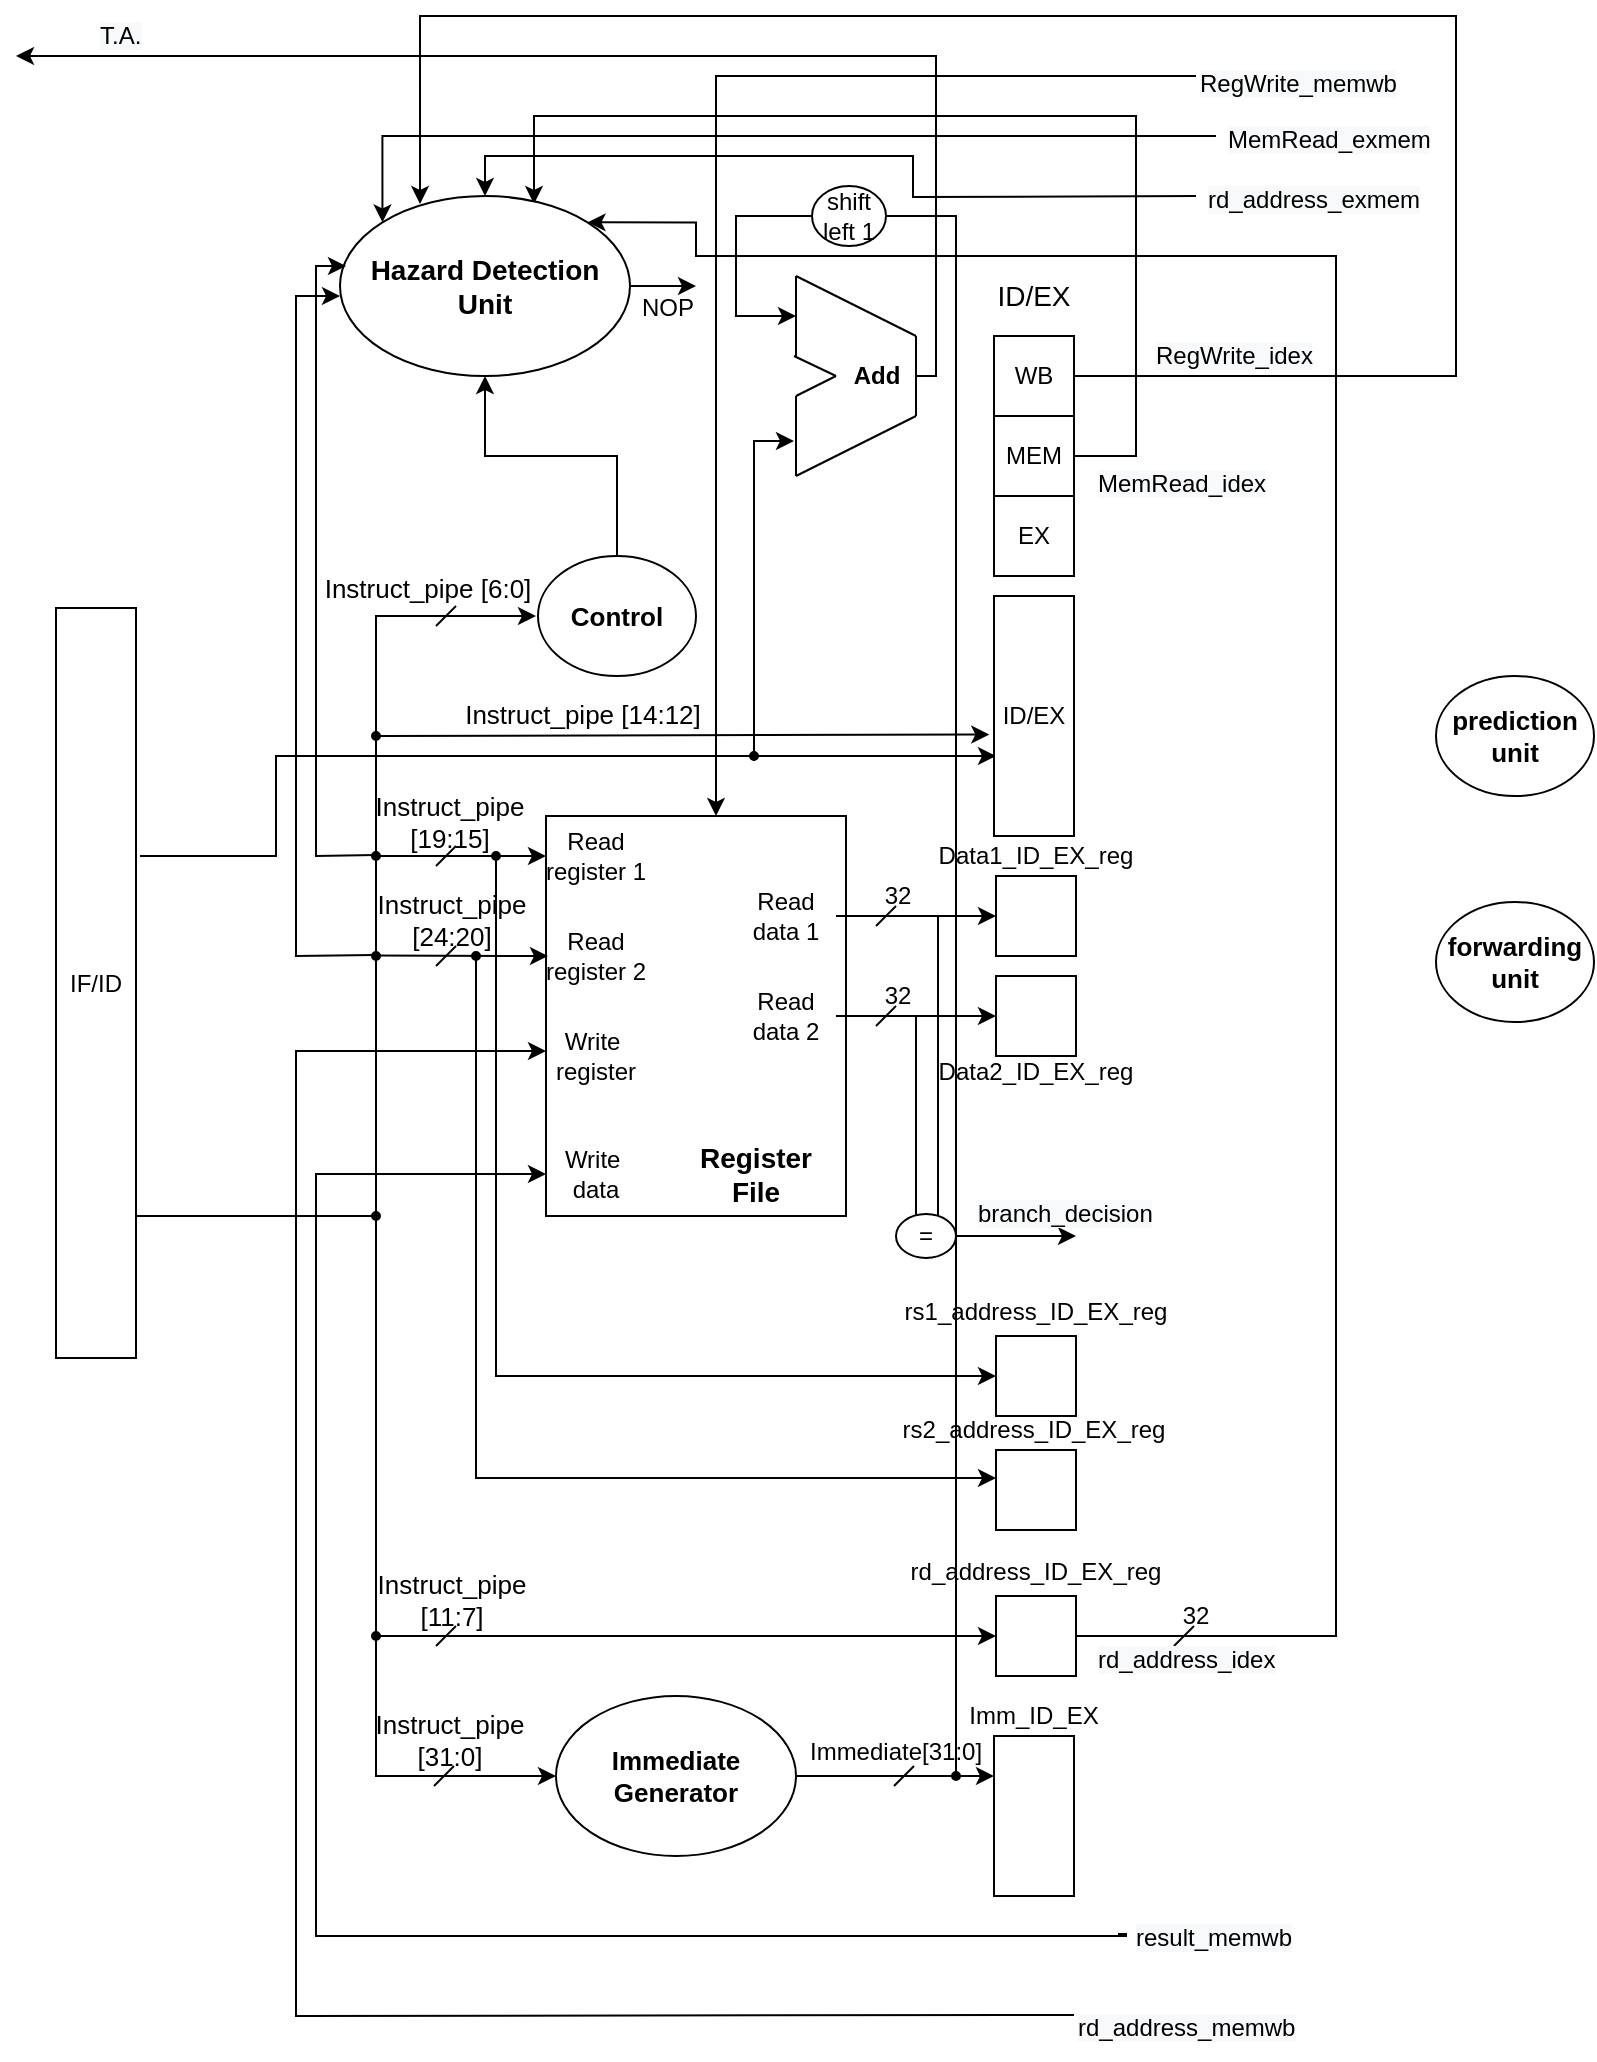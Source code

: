 <mxfile version="14.4.2" type="device"><diagram id="C4D67ffuTDaYjJX6yr9e" name="Page-1"><mxGraphModel dx="868" dy="450" grid="1" gridSize="10" guides="1" tooltips="1" connect="1" arrows="1" fold="1" page="1" pageScale="1" pageWidth="827" pageHeight="1169" math="0" shadow="0"><root><mxCell id="0"/><mxCell id="1" parent="0"/><mxCell id="l9WlV2qs4b8OpY1RFIN2-1" value="" style="endArrow=none;html=1;" parent="1" edge="1"><mxGeometry width="50" height="50" relative="1" as="geometry"><mxPoint x="330" y="620" as="sourcePoint"/><mxPoint x="450" y="620" as="targetPoint"/></mxGeometry></mxCell><mxCell id="l9WlV2qs4b8OpY1RFIN2-2" value="" style="endArrow=classic;html=1;rounded=0;" parent="1" edge="1"><mxGeometry width="50" height="50" relative="1" as="geometry"><mxPoint x="450" y="621" as="sourcePoint"/><mxPoint x="535" y="440" as="targetPoint"/><Array as="points"><mxPoint x="450" y="520"/><mxPoint x="450" y="440"/></Array></mxGeometry></mxCell><mxCell id="IM8ucsLifQxLvVjgq8dF-1" style="edgeStyle=orthogonalEdgeStyle;rounded=0;orthogonalLoop=1;jettySize=auto;html=1;exitX=0;exitY=0.75;exitDx=0;exitDy=0;entryX=0;entryY=0.5;entryDx=0;entryDy=0;" edge="1" parent="1" target="l9WlV2qs4b8OpY1RFIN2-7"><mxGeometry relative="1" as="geometry"><mxPoint x="821" y="979" as="sourcePoint"/><Array as="points"><mxPoint x="825" y="979"/><mxPoint x="825" y="980"/><mxPoint x="420" y="980"/><mxPoint x="420" y="599"/></Array></mxGeometry></mxCell><mxCell id="IM8ucsLifQxLvVjgq8dF-5" style="edgeStyle=orthogonalEdgeStyle;rounded=0;orthogonalLoop=1;jettySize=auto;html=1;exitX=0;exitY=0.25;exitDx=0;exitDy=0;" edge="1" parent="1" source="IM8ucsLifQxLvVjgq8dF-4"><mxGeometry relative="1" as="geometry"><mxPoint x="535" y="537.5" as="targetPoint"/><mxPoint x="770" y="1047.5" as="sourcePoint"/><Array as="points"><mxPoint x="770" y="1020"/><mxPoint x="410" y="1020"/><mxPoint x="410" y="538"/></Array></mxGeometry></mxCell><mxCell id="IM8ucsLifQxLvVjgq8dF-6" style="edgeStyle=orthogonalEdgeStyle;rounded=0;orthogonalLoop=1;jettySize=auto;html=1;exitX=0.5;exitY=0;exitDx=0;exitDy=0;entryX=0.5;entryY=0;entryDx=0;entryDy=0;" edge="1" parent="1"><mxGeometry relative="1" as="geometry"><mxPoint x="620" y="420" as="targetPoint"/><mxPoint x="860" y="50" as="sourcePoint"/><Array as="points"><mxPoint x="620" y="190"/><mxPoint x="620" y="190"/></Array></mxGeometry></mxCell><mxCell id="l9WlV2qs4b8OpY1RFIN2-3" value="" style="rounded=0;whiteSpace=wrap;html=1;" parent="1" vertex="1"><mxGeometry x="535" y="420" width="150" height="200" as="geometry"/></mxCell><mxCell id="l9WlV2qs4b8OpY1RFIN2-4" value="Read register 1" style="text;html=1;strokeColor=none;fillColor=none;align=center;verticalAlign=middle;whiteSpace=wrap;rounded=0;" parent="1" vertex="1"><mxGeometry x="530" y="430" width="60" height="20" as="geometry"/></mxCell><mxCell id="l9WlV2qs4b8OpY1RFIN2-5" value="Read register 2" style="text;html=1;strokeColor=none;fillColor=none;align=center;verticalAlign=middle;whiteSpace=wrap;rounded=0;" parent="1" vertex="1"><mxGeometry x="530" y="480" width="60" height="20" as="geometry"/></mxCell><mxCell id="l9WlV2qs4b8OpY1RFIN2-6" value="Write&amp;nbsp;&lt;br&gt;register" style="text;html=1;strokeColor=none;fillColor=none;align=center;verticalAlign=middle;whiteSpace=wrap;rounded=0;" parent="1" vertex="1"><mxGeometry x="535" y="530" width="50" height="20" as="geometry"/></mxCell><mxCell id="l9WlV2qs4b8OpY1RFIN2-7" value="Write&amp;nbsp;&lt;br&gt;data&lt;br&gt;" style="text;html=1;strokeColor=none;fillColor=none;align=center;verticalAlign=middle;whiteSpace=wrap;rounded=0;" parent="1" vertex="1"><mxGeometry x="535" y="589" width="50" height="20" as="geometry"/></mxCell><mxCell id="l9WlV2qs4b8OpY1RFIN2-8" value="Read data 1" style="text;html=1;strokeColor=none;fillColor=none;align=center;verticalAlign=middle;whiteSpace=wrap;rounded=0;" parent="1" vertex="1"><mxGeometry x="630" y="460" width="50" height="20" as="geometry"/></mxCell><mxCell id="l9WlV2qs4b8OpY1RFIN2-9" value="Read data 2" style="text;html=1;strokeColor=none;fillColor=none;align=center;verticalAlign=middle;whiteSpace=wrap;rounded=0;" parent="1" vertex="1"><mxGeometry x="630" y="510" width="50" height="20" as="geometry"/></mxCell><mxCell id="l9WlV2qs4b8OpY1RFIN2-10" value="&lt;font style=&quot;font-size: 14px&quot;&gt;&lt;b&gt;Register File&lt;/b&gt;&lt;/font&gt;" style="text;html=1;strokeColor=none;fillColor=none;align=center;verticalAlign=middle;whiteSpace=wrap;rounded=0;" parent="1" vertex="1"><mxGeometry x="610" y="589" width="60" height="20" as="geometry"/></mxCell><mxCell id="l9WlV2qs4b8OpY1RFIN2-11" value="" style="endArrow=classic;html=1;" parent="1" edge="1"><mxGeometry width="50" height="50" relative="1" as="geometry"><mxPoint x="448" y="489.76" as="sourcePoint"/><mxPoint x="536" y="490" as="targetPoint"/></mxGeometry></mxCell><mxCell id="l9WlV2qs4b8OpY1RFIN2-12" value="" style="endArrow=classic;html=1;" parent="1" edge="1"><mxGeometry width="50" height="50" relative="1" as="geometry"><mxPoint x="450" y="830" as="sourcePoint"/><mxPoint x="760" y="830" as="targetPoint"/></mxGeometry></mxCell><mxCell id="l9WlV2qs4b8OpY1RFIN2-13" value="&lt;font style=&quot;font-size: 13px&quot;&gt;Instruct_pipe [19:15]&lt;/font&gt;" style="text;html=1;strokeColor=none;fillColor=none;align=center;verticalAlign=middle;whiteSpace=wrap;rounded=0;" parent="1" vertex="1"><mxGeometry x="432" y="413" width="110" height="20" as="geometry"/></mxCell><mxCell id="l9WlV2qs4b8OpY1RFIN2-14" value="&lt;font style=&quot;font-size: 13px&quot;&gt;Instruct_pipe [24:20]&lt;/font&gt;" style="text;html=1;strokeColor=none;fillColor=none;align=center;verticalAlign=middle;whiteSpace=wrap;rounded=0;" parent="1" vertex="1"><mxGeometry x="433" y="463" width="110" height="17" as="geometry"/></mxCell><mxCell id="l9WlV2qs4b8OpY1RFIN2-15" value="&lt;span style=&quot;font-size: 13px&quot;&gt;Instruct_pipe [11:7]&lt;/span&gt;" style="text;html=1;strokeColor=none;fillColor=none;align=center;verticalAlign=middle;whiteSpace=wrap;rounded=0;" parent="1" vertex="1"><mxGeometry x="433" y="803" width="110" height="17" as="geometry"/></mxCell><mxCell id="l9WlV2qs4b8OpY1RFIN2-16" value="" style="endArrow=classic;html=1;rounded=0;entryX=0;entryY=0.5;entryDx=0;entryDy=0;" parent="1" target="l9WlV2qs4b8OpY1RFIN2-17" edge="1"><mxGeometry width="50" height="50" relative="1" as="geometry"><mxPoint x="450" y="620" as="sourcePoint"/><mxPoint x="540" y="740" as="targetPoint"/><Array as="points"><mxPoint x="450" y="740"/><mxPoint x="450" y="900"/></Array></mxGeometry></mxCell><mxCell id="l9WlV2qs4b8OpY1RFIN2-17" value="&lt;b&gt;&lt;font style=&quot;font-size: 13px&quot;&gt;Immediate Generator&lt;/font&gt;&lt;/b&gt;" style="ellipse;whiteSpace=wrap;html=1;" parent="1" vertex="1"><mxGeometry x="540" y="860" width="120" height="80" as="geometry"/></mxCell><mxCell id="l9WlV2qs4b8OpY1RFIN2-18" value="" style="endArrow=none;html=1;" parent="1" edge="1"><mxGeometry width="50" height="50" relative="1" as="geometry"><mxPoint x="479" y="905" as="sourcePoint"/><mxPoint x="489" y="895" as="targetPoint"/></mxGeometry></mxCell><mxCell id="l9WlV2qs4b8OpY1RFIN2-19" value="" style="endArrow=none;html=1;" parent="1" edge="1"><mxGeometry width="50" height="50" relative="1" as="geometry"><mxPoint x="480" y="835" as="sourcePoint"/><mxPoint x="490" y="825" as="targetPoint"/></mxGeometry></mxCell><mxCell id="l9WlV2qs4b8OpY1RFIN2-20" value="" style="endArrow=none;html=1;" parent="1" edge="1"><mxGeometry width="50" height="50" relative="1" as="geometry"><mxPoint x="480" y="495" as="sourcePoint"/><mxPoint x="490" y="485" as="targetPoint"/></mxGeometry></mxCell><mxCell id="l9WlV2qs4b8OpY1RFIN2-21" value="" style="endArrow=none;html=1;" parent="1" edge="1"><mxGeometry width="50" height="50" relative="1" as="geometry"><mxPoint x="480" y="445" as="sourcePoint"/><mxPoint x="490" y="435" as="targetPoint"/></mxGeometry></mxCell><mxCell id="l9WlV2qs4b8OpY1RFIN2-22" value="&lt;span style=&quot;font-size: 13px&quot;&gt;Instruct_pipe [31:0]&lt;/span&gt;" style="text;html=1;strokeColor=none;fillColor=none;align=center;verticalAlign=middle;whiteSpace=wrap;rounded=0;" parent="1" vertex="1"><mxGeometry x="432" y="873" width="110" height="17" as="geometry"/></mxCell><mxCell id="l9WlV2qs4b8OpY1RFIN2-23" value="" style="endArrow=classic;html=1;exitX=1;exitY=0.5;exitDx=0;exitDy=0;" parent="1" source="l9WlV2qs4b8OpY1RFIN2-17" edge="1"><mxGeometry width="50" height="50" relative="1" as="geometry"><mxPoint x="669" y="900" as="sourcePoint"/><mxPoint x="759" y="900" as="targetPoint"/></mxGeometry></mxCell><mxCell id="l9WlV2qs4b8OpY1RFIN2-24" value="Immediate[31:0]" style="text;html=1;strokeColor=none;fillColor=none;align=center;verticalAlign=middle;whiteSpace=wrap;rounded=0;" parent="1" vertex="1"><mxGeometry x="690" y="878" width="40" height="20" as="geometry"/></mxCell><mxCell id="l9WlV2qs4b8OpY1RFIN2-25" value="" style="endArrow=none;html=1;" parent="1" edge="1"><mxGeometry width="50" height="50" relative="1" as="geometry"><mxPoint x="709" y="905" as="sourcePoint"/><mxPoint x="719" y="895" as="targetPoint"/></mxGeometry></mxCell><mxCell id="l9WlV2qs4b8OpY1RFIN2-26" value="" style="rounded=0;whiteSpace=wrap;html=1;" parent="1" vertex="1"><mxGeometry x="759" y="880" width="40" height="80" as="geometry"/></mxCell><mxCell id="l9WlV2qs4b8OpY1RFIN2-27" value="Imm_ID_EX&lt;br&gt;" style="text;html=1;strokeColor=none;fillColor=none;align=center;verticalAlign=middle;whiteSpace=wrap;rounded=0;" parent="1" vertex="1"><mxGeometry x="749" y="860" width="60" height="20" as="geometry"/></mxCell><mxCell id="l9WlV2qs4b8OpY1RFIN2-28" value="" style="endArrow=classic;html=1;exitX=1;exitY=0.5;exitDx=0;exitDy=0;entryX=0;entryY=0.5;entryDx=0;entryDy=0;" parent="1" source="l9WlV2qs4b8OpY1RFIN2-8" target="l9WlV2qs4b8OpY1RFIN2-41" edge="1"><mxGeometry width="50" height="50" relative="1" as="geometry"><mxPoint x="740" y="470" as="sourcePoint"/><mxPoint x="740" y="470" as="targetPoint"/></mxGeometry></mxCell><mxCell id="l9WlV2qs4b8OpY1RFIN2-29" value="" style="endArrow=classic;html=1;exitX=1;exitY=0.5;exitDx=0;exitDy=0;entryX=0;entryY=0.5;entryDx=0;entryDy=0;" parent="1" target="l9WlV2qs4b8OpY1RFIN2-42" edge="1"><mxGeometry width="50" height="50" relative="1" as="geometry"><mxPoint x="680" y="520" as="sourcePoint"/><mxPoint x="740" y="520" as="targetPoint"/></mxGeometry></mxCell><mxCell id="l9WlV2qs4b8OpY1RFIN2-30" value="" style="endArrow=none;html=1;" parent="1" edge="1"><mxGeometry width="50" height="50" relative="1" as="geometry"><mxPoint x="700" y="525" as="sourcePoint"/><mxPoint x="710" y="515" as="targetPoint"/></mxGeometry></mxCell><mxCell id="l9WlV2qs4b8OpY1RFIN2-31" value="" style="endArrow=none;html=1;" parent="1" edge="1"><mxGeometry width="50" height="50" relative="1" as="geometry"><mxPoint x="700" y="475" as="sourcePoint"/><mxPoint x="710" y="465" as="targetPoint"/></mxGeometry></mxCell><mxCell id="l9WlV2qs4b8OpY1RFIN2-32" style="edgeStyle=orthogonalEdgeStyle;rounded=0;orthogonalLoop=1;jettySize=auto;html=1;entryX=0.5;entryY=1;entryDx=0;entryDy=0;" parent="1" source="l9WlV2qs4b8OpY1RFIN2-33" target="l9WlV2qs4b8OpY1RFIN2-69" edge="1"><mxGeometry relative="1" as="geometry"><mxPoint x="560" y="220" as="targetPoint"/><Array as="points"><mxPoint x="571" y="240"/><mxPoint x="505" y="240"/></Array></mxGeometry></mxCell><mxCell id="l9WlV2qs4b8OpY1RFIN2-33" value="&lt;b&gt;&lt;font style=&quot;font-size: 13px&quot;&gt;Control&lt;/font&gt;&lt;/b&gt;" style="ellipse;whiteSpace=wrap;html=1;" parent="1" vertex="1"><mxGeometry x="531" y="290" width="79" height="60" as="geometry"/></mxCell><mxCell id="l9WlV2qs4b8OpY1RFIN2-34" value="" style="endArrow=classic;html=1;rounded=0;" parent="1" edge="1"><mxGeometry width="50" height="50" relative="1" as="geometry"><mxPoint x="450" y="440" as="sourcePoint"/><mxPoint x="530" y="320" as="targetPoint"/><Array as="points"><mxPoint x="450" y="320"/></Array></mxGeometry></mxCell><mxCell id="l9WlV2qs4b8OpY1RFIN2-35" value="32" style="text;html=1;strokeColor=none;fillColor=none;align=center;verticalAlign=middle;whiteSpace=wrap;rounded=0;" parent="1" vertex="1"><mxGeometry x="691" y="450" width="40" height="20" as="geometry"/></mxCell><mxCell id="l9WlV2qs4b8OpY1RFIN2-36" value="32" style="text;html=1;strokeColor=none;fillColor=none;align=center;verticalAlign=middle;whiteSpace=wrap;rounded=0;" parent="1" vertex="1"><mxGeometry x="691" y="500" width="40" height="20" as="geometry"/></mxCell><mxCell id="l9WlV2qs4b8OpY1RFIN2-37" value="" style="verticalLabelPosition=bottom;shadow=0;dashed=0;align=center;html=1;verticalAlign=top;shape=mxgraph.electrical.logic_gates.inverting_contact;fillColor=#000000;" parent="1" vertex="1"><mxGeometry x="447.5" y="437.5" width="5" height="5" as="geometry"/></mxCell><mxCell id="l9WlV2qs4b8OpY1RFIN2-38" value="" style="verticalLabelPosition=bottom;shadow=0;dashed=0;align=center;html=1;verticalAlign=top;shape=mxgraph.electrical.logic_gates.inverting_contact;fillColor=#000000;" parent="1" vertex="1"><mxGeometry x="447.5" y="487.5" width="5" height="5" as="geometry"/></mxCell><mxCell id="l9WlV2qs4b8OpY1RFIN2-39" value="" style="verticalLabelPosition=bottom;shadow=0;dashed=0;align=center;html=1;verticalAlign=top;shape=mxgraph.electrical.logic_gates.inverting_contact;fillColor=#000000;" parent="1" vertex="1"><mxGeometry x="447.5" y="827.5" width="5" height="5" as="geometry"/></mxCell><mxCell id="l9WlV2qs4b8OpY1RFIN2-40" value="" style="verticalLabelPosition=bottom;shadow=0;dashed=0;align=center;html=1;verticalAlign=top;shape=mxgraph.electrical.logic_gates.inverting_contact;fillColor=#000000;" parent="1" vertex="1"><mxGeometry x="447.5" y="617.5" width="5" height="5" as="geometry"/></mxCell><mxCell id="l9WlV2qs4b8OpY1RFIN2-41" value="" style="rounded=0;whiteSpace=wrap;html=1;" parent="1" vertex="1"><mxGeometry x="760" y="450" width="40" height="40" as="geometry"/></mxCell><mxCell id="l9WlV2qs4b8OpY1RFIN2-42" value="" style="rounded=0;whiteSpace=wrap;html=1;" parent="1" vertex="1"><mxGeometry x="760" y="500" width="40" height="40" as="geometry"/></mxCell><mxCell id="l9WlV2qs4b8OpY1RFIN2-43" value="Data1_ID_EX_reg" style="text;html=1;strokeColor=none;fillColor=none;align=center;verticalAlign=middle;whiteSpace=wrap;rounded=0;" parent="1" vertex="1"><mxGeometry x="760" y="430" width="40" height="20" as="geometry"/></mxCell><mxCell id="l9WlV2qs4b8OpY1RFIN2-44" value="Data2_ID_EX_reg&lt;br&gt;" style="text;html=1;strokeColor=none;fillColor=none;align=center;verticalAlign=middle;whiteSpace=wrap;rounded=0;" parent="1" vertex="1"><mxGeometry x="760" y="537.5" width="40" height="20" as="geometry"/></mxCell><mxCell id="l9WlV2qs4b8OpY1RFIN2-45" value="&lt;font style=&quot;font-size: 13px&quot;&gt;Instruct_pipe [6:0]&lt;/font&gt;" style="text;html=1;strokeColor=none;fillColor=none;align=center;verticalAlign=middle;whiteSpace=wrap;rounded=0;" parent="1" vertex="1"><mxGeometry x="417" y="296" width="118" height="20" as="geometry"/></mxCell><mxCell id="l9WlV2qs4b8OpY1RFIN2-46" value="" style="endArrow=none;html=1;" parent="1" edge="1"><mxGeometry width="50" height="50" relative="1" as="geometry"><mxPoint x="480" y="325" as="sourcePoint"/><mxPoint x="490" y="315" as="targetPoint"/></mxGeometry></mxCell><mxCell id="l9WlV2qs4b8OpY1RFIN2-47" value="" style="endArrow=none;html=1;entryX=0.75;entryY=1;entryDx=0;entryDy=0;" parent="1" edge="1"><mxGeometry width="50" height="50" relative="1" as="geometry"><mxPoint x="720" y="620" as="sourcePoint"/><mxPoint x="720" y="520" as="targetPoint"/></mxGeometry></mxCell><mxCell id="l9WlV2qs4b8OpY1RFIN2-48" value="" style="endArrow=none;html=1;entryX=1;entryY=1;entryDx=0;entryDy=0;" parent="1" target="l9WlV2qs4b8OpY1RFIN2-35" edge="1"><mxGeometry width="50" height="50" relative="1" as="geometry"><mxPoint x="731" y="620" as="sourcePoint"/><mxPoint x="730" y="510" as="targetPoint"/></mxGeometry></mxCell><mxCell id="l9WlV2qs4b8OpY1RFIN2-49" value="" style="ellipse;whiteSpace=wrap;html=1;fillColor=#FFFFFF;" parent="1" vertex="1"><mxGeometry x="710" y="619" width="30" height="22" as="geometry"/></mxCell><mxCell id="IM8ucsLifQxLvVjgq8dF-12" value="" style="edgeStyle=orthogonalEdgeStyle;rounded=0;orthogonalLoop=1;jettySize=auto;html=1;" edge="1" parent="1"><mxGeometry relative="1" as="geometry"><mxPoint x="740" y="630" as="sourcePoint"/><mxPoint x="800" y="630" as="targetPoint"/></mxGeometry></mxCell><mxCell id="l9WlV2qs4b8OpY1RFIN2-50" value="=" style="text;html=1;strokeColor=none;fillColor=none;align=center;verticalAlign=middle;whiteSpace=wrap;rounded=0;" parent="1" vertex="1"><mxGeometry x="705" y="620" width="40" height="20" as="geometry"/></mxCell><mxCell id="l9WlV2qs4b8OpY1RFIN2-51" value="&lt;font style=&quot;font-size: 14px&quot;&gt;ID/EX&lt;/font&gt;" style="text;html=1;strokeColor=none;fillColor=none;align=center;verticalAlign=middle;whiteSpace=wrap;rounded=0;dashed=1;" parent="1" vertex="1"><mxGeometry x="759" y="150" width="40" height="20" as="geometry"/></mxCell><mxCell id="IM8ucsLifQxLvVjgq8dF-22" style="edgeStyle=orthogonalEdgeStyle;rounded=0;orthogonalLoop=1;jettySize=auto;html=1;exitX=1;exitY=0.5;exitDx=0;exitDy=0;entryX=0.276;entryY=0.044;entryDx=0;entryDy=0;entryPerimeter=0;" edge="1" parent="1" source="l9WlV2qs4b8OpY1RFIN2-52" target="l9WlV2qs4b8OpY1RFIN2-69"><mxGeometry relative="1" as="geometry"><mxPoint x="471" y="20" as="targetPoint"/><Array as="points"><mxPoint x="990" y="200"/><mxPoint x="990" y="20"/><mxPoint x="472" y="20"/></Array></mxGeometry></mxCell><mxCell id="l9WlV2qs4b8OpY1RFIN2-52" value="WB" style="rounded=0;whiteSpace=wrap;html=1;" parent="1" vertex="1"><mxGeometry x="759" y="180" width="40" height="40" as="geometry"/></mxCell><mxCell id="IM8ucsLifQxLvVjgq8dF-19" style="edgeStyle=orthogonalEdgeStyle;rounded=0;orthogonalLoop=1;jettySize=auto;html=1;exitX=1;exitY=0.5;exitDx=0;exitDy=0;entryX=0.669;entryY=0.044;entryDx=0;entryDy=0;entryPerimeter=0;" edge="1" parent="1" source="l9WlV2qs4b8OpY1RFIN2-53" target="l9WlV2qs4b8OpY1RFIN2-69"><mxGeometry relative="1" as="geometry"><Array as="points"><mxPoint x="830" y="240"/><mxPoint x="830" y="70"/><mxPoint x="529" y="70"/></Array></mxGeometry></mxCell><mxCell id="l9WlV2qs4b8OpY1RFIN2-53" value="MEM" style="rounded=0;whiteSpace=wrap;html=1;" parent="1" vertex="1"><mxGeometry x="759" y="220" width="40" height="40" as="geometry"/></mxCell><mxCell id="l9WlV2qs4b8OpY1RFIN2-54" value="EX" style="rounded=0;whiteSpace=wrap;html=1;" parent="1" vertex="1"><mxGeometry x="759" y="260" width="40" height="40" as="geometry"/></mxCell><mxCell id="l9WlV2qs4b8OpY1RFIN2-55" value="" style="endArrow=classic;html=1;rounded=0;" parent="1" edge="1"><mxGeometry width="50" height="50" relative="1" as="geometry"><mxPoint x="510" y="440" as="sourcePoint"/><mxPoint x="760" y="700" as="targetPoint"/><Array as="points"><mxPoint x="510" y="700"/></Array></mxGeometry></mxCell><mxCell id="l9WlV2qs4b8OpY1RFIN2-56" value="" style="endArrow=classic;html=1;rounded=0;" parent="1" edge="1"><mxGeometry width="50" height="50" relative="1" as="geometry"><mxPoint x="500" y="491" as="sourcePoint"/><mxPoint x="760" y="751" as="targetPoint"/><Array as="points"><mxPoint x="500" y="751"/></Array></mxGeometry></mxCell><mxCell id="l9WlV2qs4b8OpY1RFIN2-57" value="" style="rounded=0;whiteSpace=wrap;html=1;" parent="1" vertex="1"><mxGeometry x="760" y="500" width="40" height="40" as="geometry"/></mxCell><mxCell id="l9WlV2qs4b8OpY1RFIN2-58" value="" style="rounded=0;whiteSpace=wrap;html=1;" parent="1" vertex="1"><mxGeometry x="760" y="680" width="40" height="40" as="geometry"/></mxCell><mxCell id="l9WlV2qs4b8OpY1RFIN2-59" value="" style="rounded=0;whiteSpace=wrap;html=1;" parent="1" vertex="1"><mxGeometry x="760" y="737" width="40" height="40" as="geometry"/></mxCell><mxCell id="l9WlV2qs4b8OpY1RFIN2-60" value="rs1_address_ID_EX_reg" style="text;html=1;strokeColor=none;fillColor=none;align=center;verticalAlign=middle;whiteSpace=wrap;rounded=0;" parent="1" vertex="1"><mxGeometry x="760" y="657.5" width="40" height="20" as="geometry"/></mxCell><mxCell id="l9WlV2qs4b8OpY1RFIN2-61" value="rs2_address_ID_EX_reg" style="text;html=1;strokeColor=none;fillColor=none;align=center;verticalAlign=middle;whiteSpace=wrap;rounded=0;" parent="1" vertex="1"><mxGeometry x="759" y="717" width="40" height="20" as="geometry"/></mxCell><mxCell id="l9WlV2qs4b8OpY1RFIN2-62" value="" style="verticalLabelPosition=bottom;shadow=0;dashed=0;align=center;html=1;verticalAlign=top;shape=mxgraph.electrical.logic_gates.inverting_contact;fillColor=#000000;" parent="1" vertex="1"><mxGeometry x="447.5" y="377.5" width="5" height="5" as="geometry"/></mxCell><mxCell id="l9WlV2qs4b8OpY1RFIN2-63" value="&lt;font style=&quot;font-size: 13px&quot;&gt;Instruct_pipe [14:12]&lt;/font&gt;" style="text;html=1;strokeColor=none;fillColor=none;align=center;verticalAlign=middle;whiteSpace=wrap;rounded=0;" parent="1" vertex="1"><mxGeometry x="487" y="359" width="133" height="20" as="geometry"/></mxCell><mxCell id="IM8ucsLifQxLvVjgq8dF-15" style="edgeStyle=orthogonalEdgeStyle;rounded=0;orthogonalLoop=1;jettySize=auto;html=1;exitX=1;exitY=0.5;exitDx=0;exitDy=0;entryX=1;entryY=0;entryDx=0;entryDy=0;" edge="1" parent="1" source="l9WlV2qs4b8OpY1RFIN2-64" target="l9WlV2qs4b8OpY1RFIN2-69"><mxGeometry relative="1" as="geometry"><Array as="points"><mxPoint x="930" y="830"/><mxPoint x="930" y="140"/><mxPoint x="610" y="140"/><mxPoint x="610" y="123"/></Array></mxGeometry></mxCell><mxCell id="l9WlV2qs4b8OpY1RFIN2-64" value="" style="rounded=0;whiteSpace=wrap;html=1;" parent="1" vertex="1"><mxGeometry x="760" y="810" width="40" height="40" as="geometry"/></mxCell><mxCell id="l9WlV2qs4b8OpY1RFIN2-65" value="" style="verticalLabelPosition=bottom;shadow=0;dashed=0;align=center;html=1;verticalAlign=top;shape=mxgraph.electrical.logic_gates.inverting_contact;fillColor=#000000;" parent="1" vertex="1"><mxGeometry x="497.5" y="487.5" width="5" height="5" as="geometry"/></mxCell><mxCell id="l9WlV2qs4b8OpY1RFIN2-66" value="" style="verticalLabelPosition=bottom;shadow=0;dashed=0;align=center;html=1;verticalAlign=top;shape=mxgraph.electrical.logic_gates.inverting_contact;fillColor=#000000;" parent="1" vertex="1"><mxGeometry x="507.5" y="437.5" width="5" height="5" as="geometry"/></mxCell><mxCell id="l9WlV2qs4b8OpY1RFIN2-67" value="rd_address_ID_EX_reg" style="text;html=1;strokeColor=none;fillColor=none;align=center;verticalAlign=middle;whiteSpace=wrap;rounded=0;" parent="1" vertex="1"><mxGeometry x="760" y="787.5" width="40" height="20" as="geometry"/></mxCell><mxCell id="l9WlV2qs4b8OpY1RFIN2-68" style="edgeStyle=orthogonalEdgeStyle;rounded=0;orthogonalLoop=1;jettySize=auto;html=1;" parent="1" source="l9WlV2qs4b8OpY1RFIN2-69" edge="1"><mxGeometry relative="1" as="geometry"><mxPoint x="610" y="155" as="targetPoint"/></mxGeometry></mxCell><mxCell id="IM8ucsLifQxLvVjgq8dF-8" style="edgeStyle=orthogonalEdgeStyle;rounded=0;orthogonalLoop=1;jettySize=auto;html=1;entryX=0;entryY=0;entryDx=0;entryDy=0;" edge="1" parent="1" target="l9WlV2qs4b8OpY1RFIN2-69"><mxGeometry relative="1" as="geometry"><mxPoint x="870" y="80" as="sourcePoint"/><Array as="points"><mxPoint x="453" y="80"/></Array></mxGeometry></mxCell><mxCell id="IM8ucsLifQxLvVjgq8dF-10" style="edgeStyle=orthogonalEdgeStyle;rounded=0;orthogonalLoop=1;jettySize=auto;html=1;exitX=0.5;exitY=0;exitDx=0;exitDy=0;entryX=0.5;entryY=0;entryDx=0;entryDy=0;" edge="1" parent="1" target="l9WlV2qs4b8OpY1RFIN2-69"><mxGeometry relative="1" as="geometry"><mxPoint x="860" y="110" as="sourcePoint"/></mxGeometry></mxCell><mxCell id="l9WlV2qs4b8OpY1RFIN2-69" value="&lt;font style=&quot;font-size: 14px&quot;&gt;&lt;b&gt;Hazard Detection Unit&lt;/b&gt;&lt;/font&gt;" style="ellipse;whiteSpace=wrap;html=1;" parent="1" vertex="1"><mxGeometry x="432" y="110" width="145" height="90" as="geometry"/></mxCell><mxCell id="l9WlV2qs4b8OpY1RFIN2-70" value="" style="group;fontStyle=1" parent="1" vertex="1" connectable="0"><mxGeometry x="659" y="150" width="61" height="100" as="geometry"/></mxCell><mxCell id="l9WlV2qs4b8OpY1RFIN2-71" value="" style="endArrow=none;html=1;" parent="l9WlV2qs4b8OpY1RFIN2-70" edge="1"><mxGeometry width="50" height="50" relative="1" as="geometry"><mxPoint x="1" y="100" as="sourcePoint"/><mxPoint x="61" y="70" as="targetPoint"/></mxGeometry></mxCell><mxCell id="l9WlV2qs4b8OpY1RFIN2-72" value="" style="endArrow=none;html=1;" parent="l9WlV2qs4b8OpY1RFIN2-70" edge="1"><mxGeometry width="50" height="50" relative="1" as="geometry"><mxPoint x="61" y="70" as="sourcePoint"/><mxPoint x="61" y="30" as="targetPoint"/></mxGeometry></mxCell><mxCell id="l9WlV2qs4b8OpY1RFIN2-73" value="" style="endArrow=none;html=1;" parent="l9WlV2qs4b8OpY1RFIN2-70" edge="1"><mxGeometry width="50" height="50" relative="1" as="geometry"><mxPoint x="1" as="sourcePoint"/><mxPoint x="61" y="30" as="targetPoint"/></mxGeometry></mxCell><mxCell id="l9WlV2qs4b8OpY1RFIN2-74" value="" style="endArrow=none;html=1;" parent="l9WlV2qs4b8OpY1RFIN2-70" edge="1"><mxGeometry width="50" height="50" relative="1" as="geometry"><mxPoint y="40" as="sourcePoint"/><mxPoint x="21" y="50" as="targetPoint"/></mxGeometry></mxCell><mxCell id="l9WlV2qs4b8OpY1RFIN2-75" value="" style="endArrow=none;html=1;" parent="l9WlV2qs4b8OpY1RFIN2-70" edge="1"><mxGeometry width="50" height="50" relative="1" as="geometry"><mxPoint x="1" y="60" as="sourcePoint"/><mxPoint x="21" y="50" as="targetPoint"/></mxGeometry></mxCell><mxCell id="l9WlV2qs4b8OpY1RFIN2-76" value="" style="endArrow=none;html=1;" parent="l9WlV2qs4b8OpY1RFIN2-70" edge="1"><mxGeometry width="50" height="50" relative="1" as="geometry"><mxPoint x="1" y="40" as="sourcePoint"/><mxPoint x="1" as="targetPoint"/></mxGeometry></mxCell><mxCell id="l9WlV2qs4b8OpY1RFIN2-77" value="" style="endArrow=none;html=1;" parent="l9WlV2qs4b8OpY1RFIN2-70" edge="1"><mxGeometry width="50" height="50" relative="1" as="geometry"><mxPoint x="1" y="100" as="sourcePoint"/><mxPoint x="1" y="60" as="targetPoint"/></mxGeometry></mxCell><mxCell id="l9WlV2qs4b8OpY1RFIN2-105" style="edgeStyle=orthogonalEdgeStyle;rounded=0;orthogonalLoop=1;jettySize=auto;html=1;" parent="1" source="l9WlV2qs4b8OpY1RFIN2-78" edge="1"><mxGeometry relative="1" as="geometry"><mxPoint x="270" y="40" as="targetPoint"/><Array as="points"><mxPoint x="730" y="200"/><mxPoint x="730" y="40"/><mxPoint x="270" y="40"/></Array></mxGeometry></mxCell><mxCell id="l9WlV2qs4b8OpY1RFIN2-78" value="&lt;span&gt;Add&lt;/span&gt;" style="text;html=1;align=center;verticalAlign=middle;resizable=0;points=[];autosize=1;fontStyle=1" parent="1" vertex="1"><mxGeometry x="680" y="190" width="40" height="20" as="geometry"/></mxCell><mxCell id="l9WlV2qs4b8OpY1RFIN2-80" value="" style="verticalLabelPosition=bottom;shadow=0;dashed=0;align=center;html=1;verticalAlign=top;shape=mxgraph.electrical.logic_gates.inverting_contact;fillColor=#000000;" parent="1" vertex="1"><mxGeometry x="636.5" y="387.5" width="5" height="5" as="geometry"/></mxCell><mxCell id="l9WlV2qs4b8OpY1RFIN2-81" value="" style="endArrow=classic;html=1;rounded=0;" parent="1" edge="1"><mxGeometry width="50" height="50" relative="1" as="geometry"><mxPoint x="740" y="900" as="sourcePoint"/><mxPoint x="660" y="170" as="targetPoint"/><Array as="points"><mxPoint x="740" y="120"/><mxPoint x="630" y="120"/><mxPoint x="630" y="170"/></Array></mxGeometry></mxCell><mxCell id="l9WlV2qs4b8OpY1RFIN2-82" value="" style="verticalLabelPosition=bottom;shadow=0;dashed=0;align=center;html=1;verticalAlign=top;shape=mxgraph.electrical.logic_gates.inverting_contact;fillColor=#000000;" parent="1" vertex="1"><mxGeometry x="737.5" y="897.5" width="5" height="5" as="geometry"/></mxCell><mxCell id="l9WlV2qs4b8OpY1RFIN2-83" value="shift left 1" style="ellipse;whiteSpace=wrap;html=1;" parent="1" vertex="1"><mxGeometry x="668" y="105" width="37" height="30" as="geometry"/></mxCell><mxCell id="l9WlV2qs4b8OpY1RFIN2-84" value="" style="endArrow=classic;html=1;exitX=0.5;exitY=0;exitDx=0;exitDy=0;rounded=0;" parent="1" edge="1"><mxGeometry width="50" height="50" relative="1" as="geometry"><mxPoint x="450" y="439.5" as="sourcePoint"/><mxPoint x="435" y="145" as="targetPoint"/><Array as="points"><mxPoint x="420" y="440"/><mxPoint x="420" y="145"/></Array></mxGeometry></mxCell><mxCell id="l9WlV2qs4b8OpY1RFIN2-85" value="" style="endArrow=classic;html=1;exitX=0.25;exitY=0;exitDx=0;exitDy=0;entryX=0;entryY=0.556;entryDx=0;entryDy=0;entryPerimeter=0;rounded=0;" parent="1" target="l9WlV2qs4b8OpY1RFIN2-69" edge="1"><mxGeometry width="50" height="50" relative="1" as="geometry"><mxPoint x="448.75" y="489.5" as="sourcePoint"/><mxPoint x="430" y="160" as="targetPoint"/><Array as="points"><mxPoint x="410" y="490"/><mxPoint x="410" y="160"/></Array></mxGeometry></mxCell><mxCell id="l9WlV2qs4b8OpY1RFIN2-88" value="NOP" style="text;html=1;strokeColor=none;fillColor=none;align=center;verticalAlign=middle;whiteSpace=wrap;rounded=0;" parent="1" vertex="1"><mxGeometry x="576" y="156" width="40" height="20" as="geometry"/></mxCell><mxCell id="l9WlV2qs4b8OpY1RFIN2-89" value="IF/ID" style="rounded=0;whiteSpace=wrap;html=1;" parent="1" vertex="1"><mxGeometry x="290" y="316" width="40" height="375" as="geometry"/></mxCell><mxCell id="l9WlV2qs4b8OpY1RFIN2-94" value="" style="endArrow=classic;html=1;rounded=0;" parent="1" edge="1"><mxGeometry width="50" height="50" relative="1" as="geometry"><mxPoint x="332" y="440" as="sourcePoint"/><mxPoint x="760" y="390" as="targetPoint"/><Array as="points"><mxPoint x="400" y="440"/><mxPoint x="400" y="390"/><mxPoint x="640" y="390"/><mxPoint x="690" y="390"/></Array></mxGeometry></mxCell><mxCell id="l9WlV2qs4b8OpY1RFIN2-95" value="ID/EX" style="rounded=0;whiteSpace=wrap;html=1;" parent="1" vertex="1"><mxGeometry x="759" y="310" width="40" height="120" as="geometry"/></mxCell><mxCell id="l9WlV2qs4b8OpY1RFIN2-96" value="" style="endArrow=classic;html=1;fontStyle=1;rounded=0;" parent="1" edge="1"><mxGeometry width="50" height="50" relative="1" as="geometry"><mxPoint x="639" y="392.5" as="sourcePoint"/><mxPoint x="659" y="232.5" as="targetPoint"/><Array as="points"><mxPoint x="639" y="232.5"/></Array></mxGeometry></mxCell><mxCell id="l9WlV2qs4b8OpY1RFIN2-97" value="" style="endArrow=classic;html=1;entryX=-0.059;entryY=0.577;entryDx=0;entryDy=0;entryPerimeter=0;" parent="1" target="l9WlV2qs4b8OpY1RFIN2-95" edge="1"><mxGeometry width="50" height="50" relative="1" as="geometry"><mxPoint x="452" y="380" as="sourcePoint"/><mxPoint x="750" y="380" as="targetPoint"/><Array as="points"/></mxGeometry></mxCell><mxCell id="IM8ucsLifQxLvVjgq8dF-2" value="&lt;span style=&quot;color: rgb(0 , 0 , 0) ; font-family: &amp;#34;helvetica&amp;#34; ; font-size: 12px ; font-style: normal ; font-weight: 400 ; letter-spacing: normal ; text-align: center ; text-indent: 0px ; text-transform: none ; word-spacing: 0px ; background-color: rgb(248 , 249 , 250) ; display: inline ; float: none&quot;&gt;result_memwb&lt;/span&gt;" style="text;whiteSpace=wrap;html=1;" vertex="1" parent="1"><mxGeometry x="827.5" y="967" width="80" height="30" as="geometry"/></mxCell><mxCell id="IM8ucsLifQxLvVjgq8dF-4" value="&lt;span style=&quot;color: rgb(0 , 0 , 0) ; font-family: &amp;#34;helvetica&amp;#34; ; font-size: 12px ; font-style: normal ; font-weight: 400 ; letter-spacing: normal ; text-align: center ; text-indent: 0px ; text-transform: none ; word-spacing: 0px ; background-color: rgb(248 , 249 , 250) ; display: inline ; float: none&quot;&gt;rd_address_memwb&lt;/span&gt;" style="text;whiteSpace=wrap;html=1;" vertex="1" parent="1"><mxGeometry x="799" y="1012" width="100" height="30" as="geometry"/></mxCell><mxCell id="IM8ucsLifQxLvVjgq8dF-7" value="&lt;span style=&quot;color: rgb(0 , 0 , 0) ; font-family: &amp;#34;helvetica&amp;#34; ; font-size: 12px ; font-style: normal ; font-weight: 400 ; letter-spacing: normal ; text-align: center ; text-indent: 0px ; text-transform: none ; word-spacing: 0px ; background-color: rgb(248 , 249 , 250) ; display: inline ; float: none&quot;&gt;RegWrite_memwb&lt;/span&gt;" style="text;whiteSpace=wrap;html=1;" vertex="1" parent="1"><mxGeometry x="860" y="40" width="100" height="30" as="geometry"/></mxCell><mxCell id="IM8ucsLifQxLvVjgq8dF-9" value="&lt;span style=&quot;color: rgb(0 , 0 , 0) ; font-family: &amp;#34;helvetica&amp;#34; ; font-size: 12px ; font-style: normal ; font-weight: 400 ; letter-spacing: normal ; text-align: center ; text-indent: 0px ; text-transform: none ; word-spacing: 0px ; background-color: rgb(248 , 249 , 250) ; display: inline ; float: none&quot;&gt;MemRead_exmem&lt;/span&gt;" style="text;whiteSpace=wrap;html=1;" vertex="1" parent="1"><mxGeometry x="874" y="68" width="90" height="30" as="geometry"/></mxCell><mxCell id="IM8ucsLifQxLvVjgq8dF-11" value="&lt;span style=&quot;color: rgb(0 , 0 , 0) ; font-family: &amp;#34;helvetica&amp;#34; ; font-size: 12px ; font-style: normal ; font-weight: 400 ; letter-spacing: normal ; text-align: center ; text-indent: 0px ; text-transform: none ; word-spacing: 0px ; background-color: rgb(248 , 249 , 250) ; display: inline ; float: none&quot;&gt;rd_address_exmem&lt;/span&gt;" style="text;whiteSpace=wrap;html=1;" vertex="1" parent="1"><mxGeometry x="864" y="98" width="110" height="30" as="geometry"/></mxCell><mxCell id="IM8ucsLifQxLvVjgq8dF-13" value="&lt;span style=&quot;color: rgb(0 , 0 , 0) ; font-family: &amp;#34;helvetica&amp;#34; ; font-size: 12px ; font-style: normal ; font-weight: 400 ; letter-spacing: normal ; text-align: center ; text-indent: 0px ; text-transform: none ; word-spacing: 0px ; background-color: rgb(248 , 249 , 250) ; display: inline ; float: none&quot;&gt;branch_decision&lt;/span&gt;" style="text;whiteSpace=wrap;html=1;" vertex="1" parent="1"><mxGeometry x="749" y="605" width="80" height="30" as="geometry"/></mxCell><mxCell id="IM8ucsLifQxLvVjgq8dF-14" value="&lt;span style=&quot;color: rgb(0 , 0 , 0) ; font-family: &amp;#34;helvetica&amp;#34; ; font-size: 12px ; font-style: normal ; font-weight: 400 ; letter-spacing: normal ; text-align: center ; text-indent: 0px ; text-transform: none ; word-spacing: 0px ; background-color: rgb(248 , 249 , 250) ; display: inline ; float: none&quot;&gt;T.A.&lt;/span&gt;" style="text;whiteSpace=wrap;html=1;" vertex="1" parent="1"><mxGeometry x="310" y="16" width="30" height="30" as="geometry"/></mxCell><mxCell id="IM8ucsLifQxLvVjgq8dF-16" value="" style="endArrow=none;html=1;" edge="1" parent="1"><mxGeometry width="50" height="50" relative="1" as="geometry"><mxPoint x="849" y="835" as="sourcePoint"/><mxPoint x="859" y="825" as="targetPoint"/></mxGeometry></mxCell><mxCell id="IM8ucsLifQxLvVjgq8dF-17" value="32" style="text;html=1;strokeColor=none;fillColor=none;align=center;verticalAlign=middle;whiteSpace=wrap;rounded=0;" vertex="1" parent="1"><mxGeometry x="840" y="810" width="40" height="20" as="geometry"/></mxCell><mxCell id="IM8ucsLifQxLvVjgq8dF-18" value="&lt;span style=&quot;color: rgb(0 , 0 , 0) ; font-family: &amp;#34;helvetica&amp;#34; ; font-size: 12px ; font-style: normal ; font-weight: 400 ; letter-spacing: normal ; text-align: center ; text-indent: 0px ; text-transform: none ; word-spacing: 0px ; background-color: rgb(248 , 249 , 250) ; display: inline ; float: none&quot;&gt;rd_address_idex&lt;br&gt;&lt;br&gt;&lt;/span&gt;" style="text;whiteSpace=wrap;html=1;" vertex="1" parent="1"><mxGeometry x="809" y="827.5" width="90" height="30" as="geometry"/></mxCell><mxCell id="IM8ucsLifQxLvVjgq8dF-20" value="&lt;span style=&quot;color: rgb(0 , 0 , 0) ; font-family: &amp;#34;helvetica&amp;#34; ; font-size: 12px ; font-style: normal ; font-weight: 400 ; letter-spacing: normal ; text-align: center ; text-indent: 0px ; text-transform: none ; word-spacing: 0px ; background-color: rgb(248 , 249 , 250) ; display: inline ; float: none&quot;&gt;MemRead_idex&lt;/span&gt;" style="text;whiteSpace=wrap;html=1;" vertex="1" parent="1"><mxGeometry x="809" y="240" width="90" height="30" as="geometry"/></mxCell><mxCell id="IM8ucsLifQxLvVjgq8dF-23" value="&lt;span style=&quot;color: rgb(0 , 0 , 0) ; font-family: &amp;#34;helvetica&amp;#34; ; font-size: 12px ; font-style: normal ; font-weight: 400 ; letter-spacing: normal ; text-align: center ; text-indent: 0px ; text-transform: none ; word-spacing: 0px ; background-color: rgb(248 , 249 , 250) ; display: inline ; float: none&quot;&gt;RegWrite_idex&lt;/span&gt;" style="text;whiteSpace=wrap;html=1;" vertex="1" parent="1"><mxGeometry x="837.5" y="176" width="70" height="30" as="geometry"/></mxCell><mxCell id="IM8ucsLifQxLvVjgq8dF-24" value="&lt;b&gt;&lt;font style=&quot;font-size: 13px&quot;&gt;prediction unit&lt;/font&gt;&lt;/b&gt;&lt;span style=&quot;color: rgba(0 , 0 , 0 , 0) ; font-family: monospace ; font-size: 0px&quot;&gt;%3CmxGraphModel%3E%3Croot%3E%3CmxCell%20id%3D%220%22%2F%3E%3CmxCell%20id%3D%221%22%20parent%3D%220%22%2F%3E%3CmxCell%20id%3D%222%22%20value%3D%22%26lt%3Bb%26gt%3B%26lt%3Bfont%20style%3D%26quot%3Bfont-size%3A%2013px%26quot%3B%26gt%3BControl%26lt%3B%2Ffont%26gt%3B%26lt%3B%2Fb%26gt%3B%22%20style%3D%22ellipse%3BwhiteSpace%3Dwrap%3Bhtml%3D1%3B%22%20vertex%3D%221%22%20parent%3D%221%22%3E%3CmxGeometry%20x%3D%22531%22%20y%3D%22290%22%20width%3D%2279%22%20height%3D%2260%22%20as%3D%22geometry%22%2F%3E%3C%2FmxCell%3E%3C%2Froot%3E%3C%2FmxGraphModel%3E&lt;/span&gt;" style="ellipse;whiteSpace=wrap;html=1;" vertex="1" parent="1"><mxGeometry x="980" y="350" width="79" height="60" as="geometry"/></mxCell><mxCell id="IM8ucsLifQxLvVjgq8dF-25" value="&lt;b&gt;&lt;font style=&quot;font-size: 13px&quot;&gt;forwarding unit&lt;/font&gt;&lt;/b&gt;" style="ellipse;whiteSpace=wrap;html=1;" vertex="1" parent="1"><mxGeometry x="980" y="463" width="79" height="60" as="geometry"/></mxCell></root></mxGraphModel></diagram></mxfile>